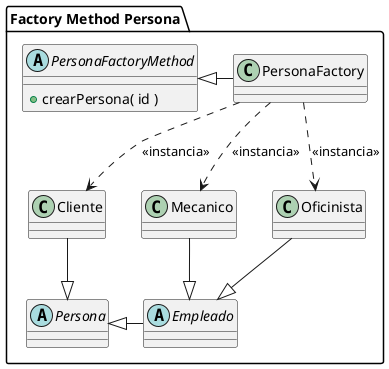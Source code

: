 @startuml Factory Method
	package "Factory Method Persona"{
		abstract class Persona
		abstract class Empleado
		abstract class PersonaFactoryMethod{
			+ crearPersona( id )
		}

		' Implementacion
		' 1 - Cliente
		' 2 - Empleado
		' 3 - Mecanico

		class PersonaFactory
		class Cliente
		class Mecanico
		class Oficinista

		PersonaFactory -left-|> PersonaFactoryMethod
		PersonaFactory ..> Cliente : <<instancia>>
		PersonaFactory ..> Mecanico : <<instancia>>
		PersonaFactory ..> Oficinista : <<instancia>>
		Cliente --|> Persona
		Empleado -left-|> Persona

		Mecanico --|> Empleado
		Oficinista --|> Empleado
	}



@enduml
